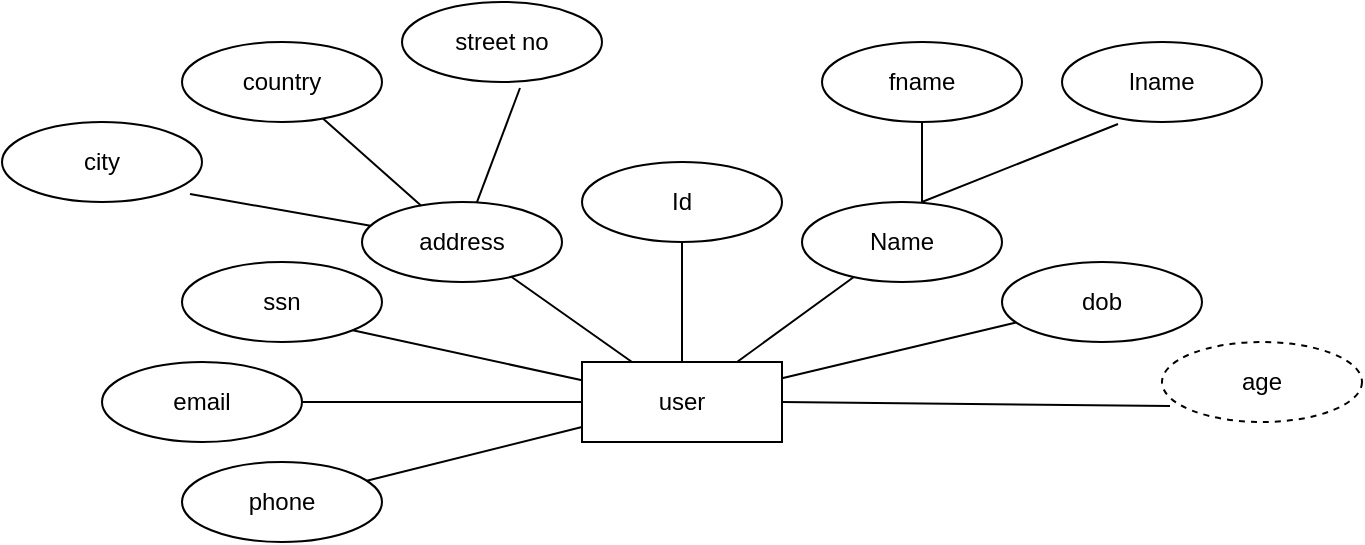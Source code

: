 <mxfile version="15.5.9" type="github"><diagram id="eLtI0Kz7WhrNFFNmuWLa" name="Page-1"><mxGraphModel dx="868" dy="483" grid="1" gridSize="10" guides="1" tooltips="1" connect="1" arrows="1" fold="1" page="1" pageScale="1" pageWidth="850" pageHeight="1100" math="0" shadow="0"><root><mxCell id="0"/><mxCell id="1" parent="0"/><mxCell id="Axz3OJlOYbgvJ3f_YTiz-1" value="user" style="whiteSpace=wrap;html=1;align=center;" vertex="1" parent="1"><mxGeometry x="290" y="260" width="100" height="40" as="geometry"/></mxCell><mxCell id="Axz3OJlOYbgvJ3f_YTiz-2" value="phone" style="ellipse;whiteSpace=wrap;html=1;align=center;" vertex="1" parent="1"><mxGeometry x="90" y="310" width="100" height="40" as="geometry"/></mxCell><mxCell id="Axz3OJlOYbgvJ3f_YTiz-3" value="Id" style="ellipse;whiteSpace=wrap;html=1;align=center;" vertex="1" parent="1"><mxGeometry x="290" y="160" width="100" height="40" as="geometry"/></mxCell><mxCell id="Axz3OJlOYbgvJ3f_YTiz-4" value="fname" style="ellipse;whiteSpace=wrap;html=1;align=center;" vertex="1" parent="1"><mxGeometry x="410" y="100" width="100" height="40" as="geometry"/></mxCell><mxCell id="Axz3OJlOYbgvJ3f_YTiz-5" value="lname" style="ellipse;whiteSpace=wrap;html=1;align=center;" vertex="1" parent="1"><mxGeometry x="530" y="100" width="100" height="40" as="geometry"/></mxCell><mxCell id="Axz3OJlOYbgvJ3f_YTiz-6" value="Name" style="ellipse;whiteSpace=wrap;html=1;align=center;" vertex="1" parent="1"><mxGeometry x="400" y="180" width="100" height="40" as="geometry"/></mxCell><mxCell id="Axz3OJlOYbgvJ3f_YTiz-7" value="ssn" style="ellipse;whiteSpace=wrap;html=1;align=center;" vertex="1" parent="1"><mxGeometry x="90" y="210" width="100" height="40" as="geometry"/></mxCell><mxCell id="Axz3OJlOYbgvJ3f_YTiz-8" value="dob" style="ellipse;whiteSpace=wrap;html=1;align=center;" vertex="1" parent="1"><mxGeometry x="500" y="210" width="100" height="40" as="geometry"/></mxCell><mxCell id="Axz3OJlOYbgvJ3f_YTiz-9" value="age" style="ellipse;whiteSpace=wrap;html=1;align=center;dashed=1;" vertex="1" parent="1"><mxGeometry x="580" y="250" width="100" height="40" as="geometry"/></mxCell><mxCell id="Axz3OJlOYbgvJ3f_YTiz-10" value="email" style="ellipse;whiteSpace=wrap;html=1;align=center;" vertex="1" parent="1"><mxGeometry x="50" y="260" width="100" height="40" as="geometry"/></mxCell><mxCell id="Axz3OJlOYbgvJ3f_YTiz-11" value="address" style="ellipse;whiteSpace=wrap;html=1;align=center;" vertex="1" parent="1"><mxGeometry x="180" y="180" width="100" height="40" as="geometry"/></mxCell><mxCell id="Axz3OJlOYbgvJ3f_YTiz-12" value="country" style="ellipse;whiteSpace=wrap;html=1;align=center;" vertex="1" parent="1"><mxGeometry x="90" y="100" width="100" height="40" as="geometry"/></mxCell><mxCell id="Axz3OJlOYbgvJ3f_YTiz-13" value="city" style="ellipse;whiteSpace=wrap;html=1;align=center;" vertex="1" parent="1"><mxGeometry y="140" width="100" height="40" as="geometry"/></mxCell><mxCell id="Axz3OJlOYbgvJ3f_YTiz-14" value="street no" style="ellipse;whiteSpace=wrap;html=1;align=center;" vertex="1" parent="1"><mxGeometry x="200" y="80" width="100" height="40" as="geometry"/></mxCell><mxCell id="Axz3OJlOYbgvJ3f_YTiz-15" value="" style="endArrow=none;html=1;rounded=0;entryX=0.25;entryY=0;entryDx=0;entryDy=0;" edge="1" parent="1" source="Axz3OJlOYbgvJ3f_YTiz-11" target="Axz3OJlOYbgvJ3f_YTiz-1"><mxGeometry relative="1" as="geometry"><mxPoint x="230" y="219" as="sourcePoint"/><mxPoint x="390" y="219" as="targetPoint"/></mxGeometry></mxCell><mxCell id="Axz3OJlOYbgvJ3f_YTiz-17" value="" style="endArrow=none;html=1;rounded=0;" edge="1" parent="1" target="Axz3OJlOYbgvJ3f_YTiz-1"><mxGeometry relative="1" as="geometry"><mxPoint x="340" y="199.5" as="sourcePoint"/><mxPoint x="500" y="199.5" as="targetPoint"/></mxGeometry></mxCell><mxCell id="Axz3OJlOYbgvJ3f_YTiz-18" value="" style="endArrow=none;html=1;rounded=0;entryX=0.28;entryY=1.025;entryDx=0;entryDy=0;entryPerimeter=0;" edge="1" parent="1" source="Axz3OJlOYbgvJ3f_YTiz-4" target="Axz3OJlOYbgvJ3f_YTiz-5"><mxGeometry relative="1" as="geometry"><mxPoint x="470" y="150" as="sourcePoint"/><mxPoint x="500" y="310" as="targetPoint"/><Array as="points"><mxPoint x="460" y="180"/></Array></mxGeometry></mxCell><mxCell id="Axz3OJlOYbgvJ3f_YTiz-19" value="" style="endArrow=none;html=1;rounded=0;exitX=0.94;exitY=0.9;exitDx=0;exitDy=0;exitPerimeter=0;" edge="1" parent="1" source="Axz3OJlOYbgvJ3f_YTiz-13" target="Axz3OJlOYbgvJ3f_YTiz-11"><mxGeometry relative="1" as="geometry"><mxPoint x="80" y="170" as="sourcePoint"/><mxPoint x="240" y="170" as="targetPoint"/></mxGeometry></mxCell><mxCell id="Axz3OJlOYbgvJ3f_YTiz-20" value="" style="endArrow=none;html=1;rounded=0;" edge="1" parent="1" source="Axz3OJlOYbgvJ3f_YTiz-12" target="Axz3OJlOYbgvJ3f_YTiz-11"><mxGeometry relative="1" as="geometry"><mxPoint x="340" y="310" as="sourcePoint"/><mxPoint x="500" y="310" as="targetPoint"/></mxGeometry></mxCell><mxCell id="Axz3OJlOYbgvJ3f_YTiz-21" value="" style="endArrow=none;html=1;rounded=0;exitX=0.59;exitY=1.075;exitDx=0;exitDy=0;exitPerimeter=0;" edge="1" parent="1" source="Axz3OJlOYbgvJ3f_YTiz-14" target="Axz3OJlOYbgvJ3f_YTiz-11"><mxGeometry relative="1" as="geometry"><mxPoint x="340" y="310" as="sourcePoint"/><mxPoint x="500" y="310" as="targetPoint"/></mxGeometry></mxCell><mxCell id="Axz3OJlOYbgvJ3f_YTiz-22" value="" style="endArrow=none;html=1;rounded=0;" edge="1" parent="1" source="Axz3OJlOYbgvJ3f_YTiz-10" target="Axz3OJlOYbgvJ3f_YTiz-1"><mxGeometry relative="1" as="geometry"><mxPoint x="340" y="310" as="sourcePoint"/><mxPoint x="500" y="310" as="targetPoint"/></mxGeometry></mxCell><mxCell id="Axz3OJlOYbgvJ3f_YTiz-23" value="" style="endArrow=none;html=1;rounded=0;exitX=1;exitY=1;exitDx=0;exitDy=0;" edge="1" parent="1" source="Axz3OJlOYbgvJ3f_YTiz-7" target="Axz3OJlOYbgvJ3f_YTiz-1"><mxGeometry relative="1" as="geometry"><mxPoint x="340" y="310" as="sourcePoint"/><mxPoint x="500" y="310" as="targetPoint"/></mxGeometry></mxCell><mxCell id="Axz3OJlOYbgvJ3f_YTiz-24" value="" style="endArrow=none;html=1;rounded=0;entryX=0.04;entryY=0.8;entryDx=0;entryDy=0;entryPerimeter=0;exitX=1;exitY=0.5;exitDx=0;exitDy=0;" edge="1" parent="1" source="Axz3OJlOYbgvJ3f_YTiz-1" target="Axz3OJlOYbgvJ3f_YTiz-9"><mxGeometry relative="1" as="geometry"><mxPoint x="340" y="310" as="sourcePoint"/><mxPoint x="500" y="310" as="targetPoint"/></mxGeometry></mxCell><mxCell id="Axz3OJlOYbgvJ3f_YTiz-25" value="" style="endArrow=none;html=1;rounded=0;" edge="1" parent="1" source="Axz3OJlOYbgvJ3f_YTiz-1" target="Axz3OJlOYbgvJ3f_YTiz-8"><mxGeometry relative="1" as="geometry"><mxPoint x="340" y="310" as="sourcePoint"/><mxPoint x="500" y="310" as="targetPoint"/></mxGeometry></mxCell><mxCell id="Axz3OJlOYbgvJ3f_YTiz-26" value="" style="endArrow=none;html=1;rounded=0;" edge="1" parent="1" source="Axz3OJlOYbgvJ3f_YTiz-1" target="Axz3OJlOYbgvJ3f_YTiz-6"><mxGeometry relative="1" as="geometry"><mxPoint x="340" y="310" as="sourcePoint"/><mxPoint x="500" y="310" as="targetPoint"/></mxGeometry></mxCell><mxCell id="Axz3OJlOYbgvJ3f_YTiz-27" value="" style="endArrow=none;html=1;rounded=0;" edge="1" parent="1" source="Axz3OJlOYbgvJ3f_YTiz-2" target="Axz3OJlOYbgvJ3f_YTiz-1"><mxGeometry relative="1" as="geometry"><mxPoint x="340" y="310" as="sourcePoint"/><mxPoint x="500" y="310" as="targetPoint"/></mxGeometry></mxCell></root></mxGraphModel></diagram></mxfile>